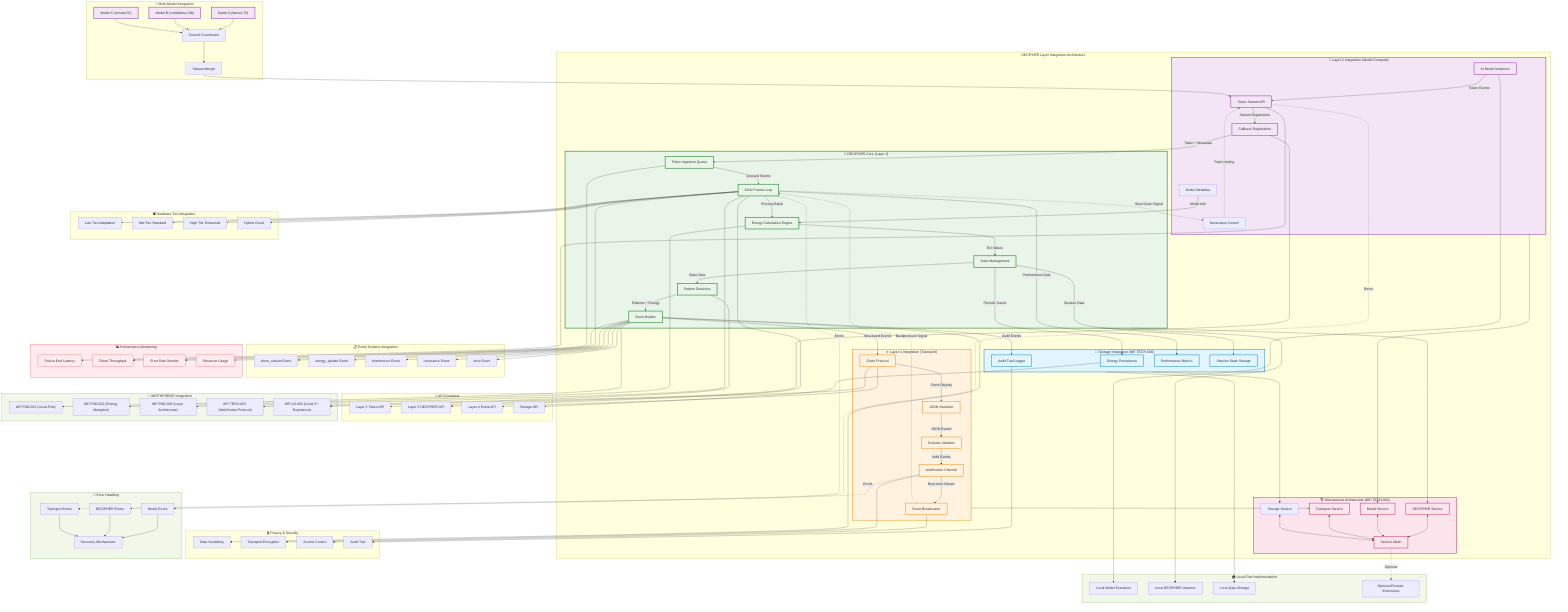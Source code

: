 graph TB
    subgraph "DECIPHER Layer Integration Architecture"
        direction TB
        
        subgraph L2_INTERFACE["🔌 Layer 2 Integration (Model Compute)"]
            L2_MODELS["AI Model Instances"]
            L2_STREAM["Token Stream API"]
            L2_CALLBACK["Callback Registration"]
            L2_METADATA["Model Metadata"]
            L2_CONTROL["Generation Control"]
        end
        
        subgraph DECIPHER_CORE["🧠 DECIPHER Core (Layer 3)"]
            INGESTION["Token Ingestion Queue"]
            FRAME_LOOP["60Hz Frame Loop"]
            ENERGY_ENGINE["Energy Calculation Engine"]
            STATE_MANAGER["State Management"]
            PATTERN_DETECTOR["Pattern Detection"]
            EVENT_BUILDER["Event Builder"]
        end
        
        subgraph L4_INTERFACE["🌐 Layer 4 Integration (Transport)"]
            L4_WEBSOCKET["WebSocket Channel"]
            L4_PROTOCOL["Event Protocol"]
            L4_SERIALIZER["JSON Serializer"]
            L4_VALIDATOR["Schema Validator"]
            L4_BROADCAST["Event Broadcaster"]
        end
        
        subgraph STORAGE_INTEGRATION["💾 Storage Integration (WF-TECH-006)"]
            ENERGY_PERSIST["Energy Persistence"]
            AUDIT_LOGGER["Audit Trail Logger"]
            METRICS_STORE["Performance Metrics"]
            SESSION_STATE["Session State Storage"]
        end
        
        subgraph MICROSERVICE_ARCH["🏗️ Microservice Architecture (WF-TECH-004)"]
            DECIPHER_SERVICE["DECIPHER Service"]
            MODEL_SERVICE["Model Service"]
            TRANSPORT_SERVICE["Transport Service"]
            STORAGE_SERVICE["Storage Service"]
            SERVICE_MESH["Service Mesh"]
        end
    end
    
    %% Layer 2 to DECIPHER Flow
    L2_MODELS -->|"Token Events"| L2_STREAM
    L2_STREAM -->|"Stream Registration"| L2_CALLBACK
    L2_CALLBACK -->|"Token + Metadata"| INGESTION
    L2_METADATA -->|"Model Info"| ENERGY_ENGINE
    
    %% DECIPHER Internal Flow
    INGESTION -->|"Queued Tokens"| FRAME_LOOP
    FRAME_LOOP -->|"Process Batch"| ENERGY_ENGINE
    ENERGY_ENGINE -->|"EU Values"| STATE_MANAGER
    STATE_MANAGER -->|"State Data"| PATTERN_DETECTOR
    PATTERN_DETECTOR -->|"Patterns + Energy"| EVENT_BUILDER
    
    %% DECIPHER to Layer 4 Flow
    EVENT_BUILDER -->|"Structured Events"| L4_PROTOCOL
    L4_PROTOCOL -->|"Event Objects"| L4_SERIALIZER
    L4_SERIALIZER -->|"JSON Events"| L4_VALIDATOR
    L4_VALIDATOR -->|"Valid Events"| L4_WEBSOCKET
    L4_WEBSOCKET -->|"Real-time Stream"| L4_BROADCAST
    
    %% Control Flow (Backpressure)
    L4_BROADCAST -.->|"Backpressure Signal"| FRAME_LOOP
    FRAME_LOOP -.->|"Slow Down Signal"| L2_CONTROL
    L2_CONTROL -.->|"Rate Limiting"| L2_STREAM
    
    %% Storage Integration
    STATE_MANAGER -->|"Periodic Saves"| ENERGY_PERSIST
    EVENT_BUILDER -->|"Audit Events"| AUDIT_LOGGER
    FRAME_LOOP -->|"Performance Data"| METRICS_STORE
    STATE_MANAGER -->|"Session Data"| SESSION_STATE
    
    %% Microservice Architecture
    DECIPHER_CORE --> DECIPHER_SERVICE
    L2_INTERFACE --> MODEL_SERVICE
    L4_INTERFACE --> TRANSPORT_SERVICE
    STORAGE_INTEGRATION --> STORAGE_SERVICE
    
    DECIPHER_SERVICE <--> SERVICE_MESH
    MODEL_SERVICE <--> SERVICE_MESH
    TRANSPORT_SERVICE <--> SERVICE_MESH
    STORAGE_SERVICE <--> SERVICE_MESH
    
    %% Multi-Model Scenarios
    subgraph MULTI_MODEL["🤖 Multi-Model Integration"]
        MODEL_A["Model A (llama2-7b)"]
        MODEL_B["Model B (codellama-13b)"]
        MODEL_C["Model C (mistral-7b)"]
        COUNCIL_COORDINATOR["Council Coordinator"]
        STREAM_MERGER["Stream Merger"]
    end
    
    MODEL_A --> COUNCIL_COORDINATOR
    MODEL_B --> COUNCIL_COORDINATOR
    MODEL_C --> COUNCIL_COORDINATOR
    COUNCIL_COORDINATOR --> STREAM_MERGER
    STREAM_MERGER --> L2_STREAM
    
    %% Event Types and Schemas
    subgraph EVENT_SCHEMAS["📋 Event Schema Integration"]
        TOKEN_EVENT["token_stream Event"]
        ENERGY_EVENT["energy_update Event"]
        INTERFERENCE_EVENT["interference Event"]
        RESONANCE_EVENT["resonance Event"]
        ERROR_EVENT["error Event"]
    end
    
    EVENT_BUILDER --> TOKEN_EVENT
    EVENT_BUILDER --> ENERGY_EVENT
    EVENT_BUILDER --> INTERFERENCE_EVENT
    EVENT_BUILDER --> RESONANCE_EVENT
    EVENT_BUILDER --> ERROR_EVENT
    
    %% API Contracts
    subgraph API_CONTRACTS["📄 API Contracts"]
        L2_CONTRACT["Layer 2 Token API"]
        L3_CONTRACT["Layer 3 DECIPHER API"]
        L4_CONTRACT["Layer 4 Event API"]
        STORAGE_CONTRACT["Storage API"]
    end
    
    L2_CALLBACK --> L2_CONTRACT
    FRAME_LOOP --> L3_CONTRACT
    L4_PROTOCOL --> L4_CONTRACT
    ENERGY_PERSIST --> STORAGE_CONTRACT
    
    %% Performance Monitoring
    subgraph MONITORING["📊 Performance Monitoring"]
        LATENCY_MONITOR["End-to-End Latency"]
        THROUGHPUT_MONITOR["Token Throughput"]
        ERROR_MONITOR["Error Rate Monitor"]
        RESOURCE_MONITOR["Resource Usage"]
    end
    
    L2_STREAM --> LATENCY_MONITOR
    INGESTION --> THROUGHPUT_MONITOR
    EVENT_BUILDER --> ERROR_MONITOR
    FRAME_LOOP --> RESOURCE_MONITOR
    
    %% Hardware Tier Adaptations
    subgraph HW_TIERS["🖥️ Hardware Tier Integration"]
        LOW_TIER["Low Tier Adaptation"]
        MID_TIER["Mid Tier Standard"]
        HIGH_TIER["High Tier Enhanced"]
        HYBRID_TIER["Hybrid Cloud"]
    end
    
    FRAME_LOOP --> LOW_TIER
    FRAME_LOOP --> MID_TIER
    FRAME_LOOP --> HIGH_TIER
    FRAME_LOOP --> HYBRID_TIER
    
    %% Privacy and Security
    subgraph PRIVACY["🔒 Privacy & Security"]
        DATA_SCRUBBER["Data Scrubbing"]
        ENCRYPTION["Transport Encryption"]
        ACCESS_CONTROL["Access Control"]
        AUDIT_TRAIL["Audit Trail"]
    end
    
    EVENT_BUILDER --> DATA_SCRUBBER
    L4_WEBSOCKET --> ENCRYPTION
    L4_BROADCAST --> ACCESS_CONTROL
    AUDIT_LOGGER --> AUDIT_TRAIL
    
    %% Integration with Other WF Documents
    subgraph WF_INTEGRATION["🔗 WIRTHFORGE Integration"]
        WF_FND_001["WF-FND-001 (Local-First)"]
        WF_FND_002["WF-FND-002 (Energy Metaphor)"]
        WF_FND_003["WF-FND-003 (Layer Architecture)"]
        WF_TECH_003["WF-TECH-003 (WebSocket Protocol)"]
        WF_UX_003["WF-UX-003 (Level 3+ Experience)"]
    end
    
    DECIPHER_CORE --> WF_FND_001
    ENERGY_ENGINE --> WF_FND_002
    FRAME_LOOP --> WF_FND_003
    L4_PROTOCOL --> WF_TECH_003
    PATTERN_DETECTOR --> WF_UX_003
    
    %% Local-First Architecture
    subgraph LOCAL_FIRST["🏠 Local-First Implementation"]
        LOCAL_MODELS["Local Model Execution"]
        LOCAL_DECIPHER["Local DECIPHER Instance"]
        LOCAL_STORAGE["Local Data Storage"]
        OPTIONAL_REMOTE["Optional Remote Extensions"]
    end
    
    L2_MODELS --> LOCAL_MODELS
    DECIPHER_CORE --> LOCAL_DECIPHER
    STORAGE_INTEGRATION --> LOCAL_STORAGE
    SERVICE_MESH -.->|"Optional"| OPTIONAL_REMOTE
    
    %% Error Handling and Recovery
    subgraph ERROR_HANDLING["🚨 Error Handling"]
        L2_ERRORS["Model Errors"]
        L3_ERRORS["DECIPHER Errors"]
        L4_ERRORS["Transport Errors"]
        RECOVERY["Recovery Mechanisms"]
    end
    
    L2_STREAM -.->|"Errors"| L2_ERRORS
    FRAME_LOOP -.->|"Errors"| L3_ERRORS
    L4_WEBSOCKET -.->|"Errors"| L4_ERRORS
    L2_ERRORS --> RECOVERY
    L3_ERRORS --> RECOVERY
    L4_ERRORS --> RECOVERY
    
    %% Color Coding
    classDef layer2 fill:#f3e5f5,stroke:#7b1fa2,stroke-width:2px
    classDef layer3 fill:#e8f5e8,stroke:#388e3c,stroke-width:3px
    classDef layer4 fill:#fff3e0,stroke:#f57c00,stroke-width:2px
    classDef storage fill:#e1f5fe,stroke:#0277bd,stroke-width:2px
    classDef microservice fill:#fce4ec,stroke:#c2185b,stroke-width:2px
    classDef monitoring fill:#ffebee,stroke:#d32f2f,stroke-width:1px
    classDef integration fill:#f1f8e9,stroke:#689f38,stroke-width:1px
    
    class L2_INTERFACE,L2_MODELS,L2_STREAM,L2_CALLBACK,MODEL_A,MODEL_B,MODEL_C layer2
    class DECIPHER_CORE,INGESTION,FRAME_LOOP,ENERGY_ENGINE,STATE_MANAGER,PATTERN_DETECTOR,EVENT_BUILDER layer3
    class L4_INTERFACE,L4_WEBSOCKET,L4_PROTOCOL,L4_SERIALIZER,L4_VALIDATOR,L4_BROADCAST layer4
    class STORAGE_INTEGRATION,ENERGY_PERSIST,AUDIT_LOGGER,METRICS_STORE,SESSION_STATE storage
    class MICROSERVICE_ARCH,DECIPHER_SERVICE,MODEL_SERVICE,TRANSPORT_SERVICE,SERVICE_MESH microservice
    class MONITORING,LATENCY_MONITOR,THROUGHPUT_MONITOR,ERROR_MONITOR,RESOURCE_MONITOR monitoring
    class WF_INTEGRATION,LOCAL_FIRST,ERROR_HANDLING integration